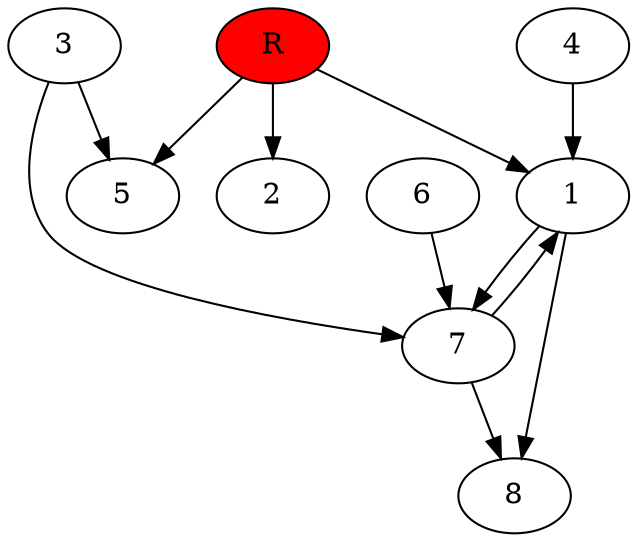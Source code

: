 digraph prb38654 {
	1
	2
	3
	4
	5
	6
	7
	8
	R [fillcolor="#ff0000" style=filled]
	1 -> 7
	1 -> 8
	3 -> 5
	3 -> 7
	4 -> 1
	6 -> 7
	7 -> 1
	7 -> 8
	R -> 1
	R -> 2
	R -> 5
}
